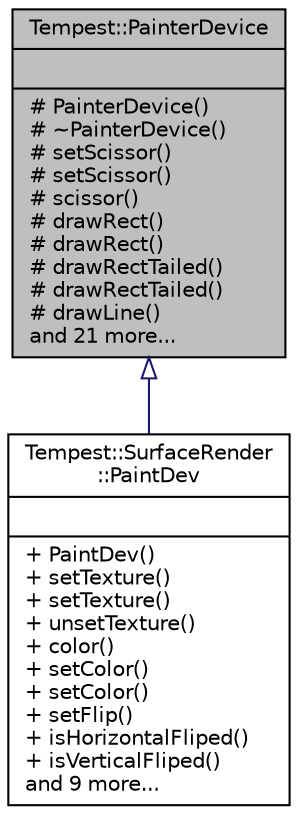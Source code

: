 digraph "Tempest::PainterDevice"
{
  edge [fontname="Helvetica",fontsize="10",labelfontname="Helvetica",labelfontsize="10"];
  node [fontname="Helvetica",fontsize="10",shape=record];
  Node0 [label="{Tempest::PainterDevice\n||# PainterDevice()\l# ~PainterDevice()\l# setScissor()\l# setScissor()\l# scissor()\l# drawRect()\l# drawRect()\l# drawRectTailed()\l# drawRectTailed()\l# drawLine()\land 21 more...\l}",height=0.2,width=0.4,color="black", fillcolor="grey75", style="filled", fontcolor="black"];
  Node0 -> Node1 [dir="back",color="midnightblue",fontsize="10",style="solid",arrowtail="onormal",fontname="Helvetica"];
  Node1 [label="{Tempest::SurfaceRender\l::PaintDev\n||+ PaintDev()\l+ setTexture()\l+ setTexture()\l+ unsetTexture()\l+ color()\l+ setColor()\l+ setColor()\l+ setFlip()\l+ isHorizontalFliped()\l+ isVerticalFliped()\land 9 more...\l}",height=0.2,width=0.4,color="black", fillcolor="white", style="filled",URL="$struct_tempest_1_1_surface_render_1_1_paint_dev.html"];
}
